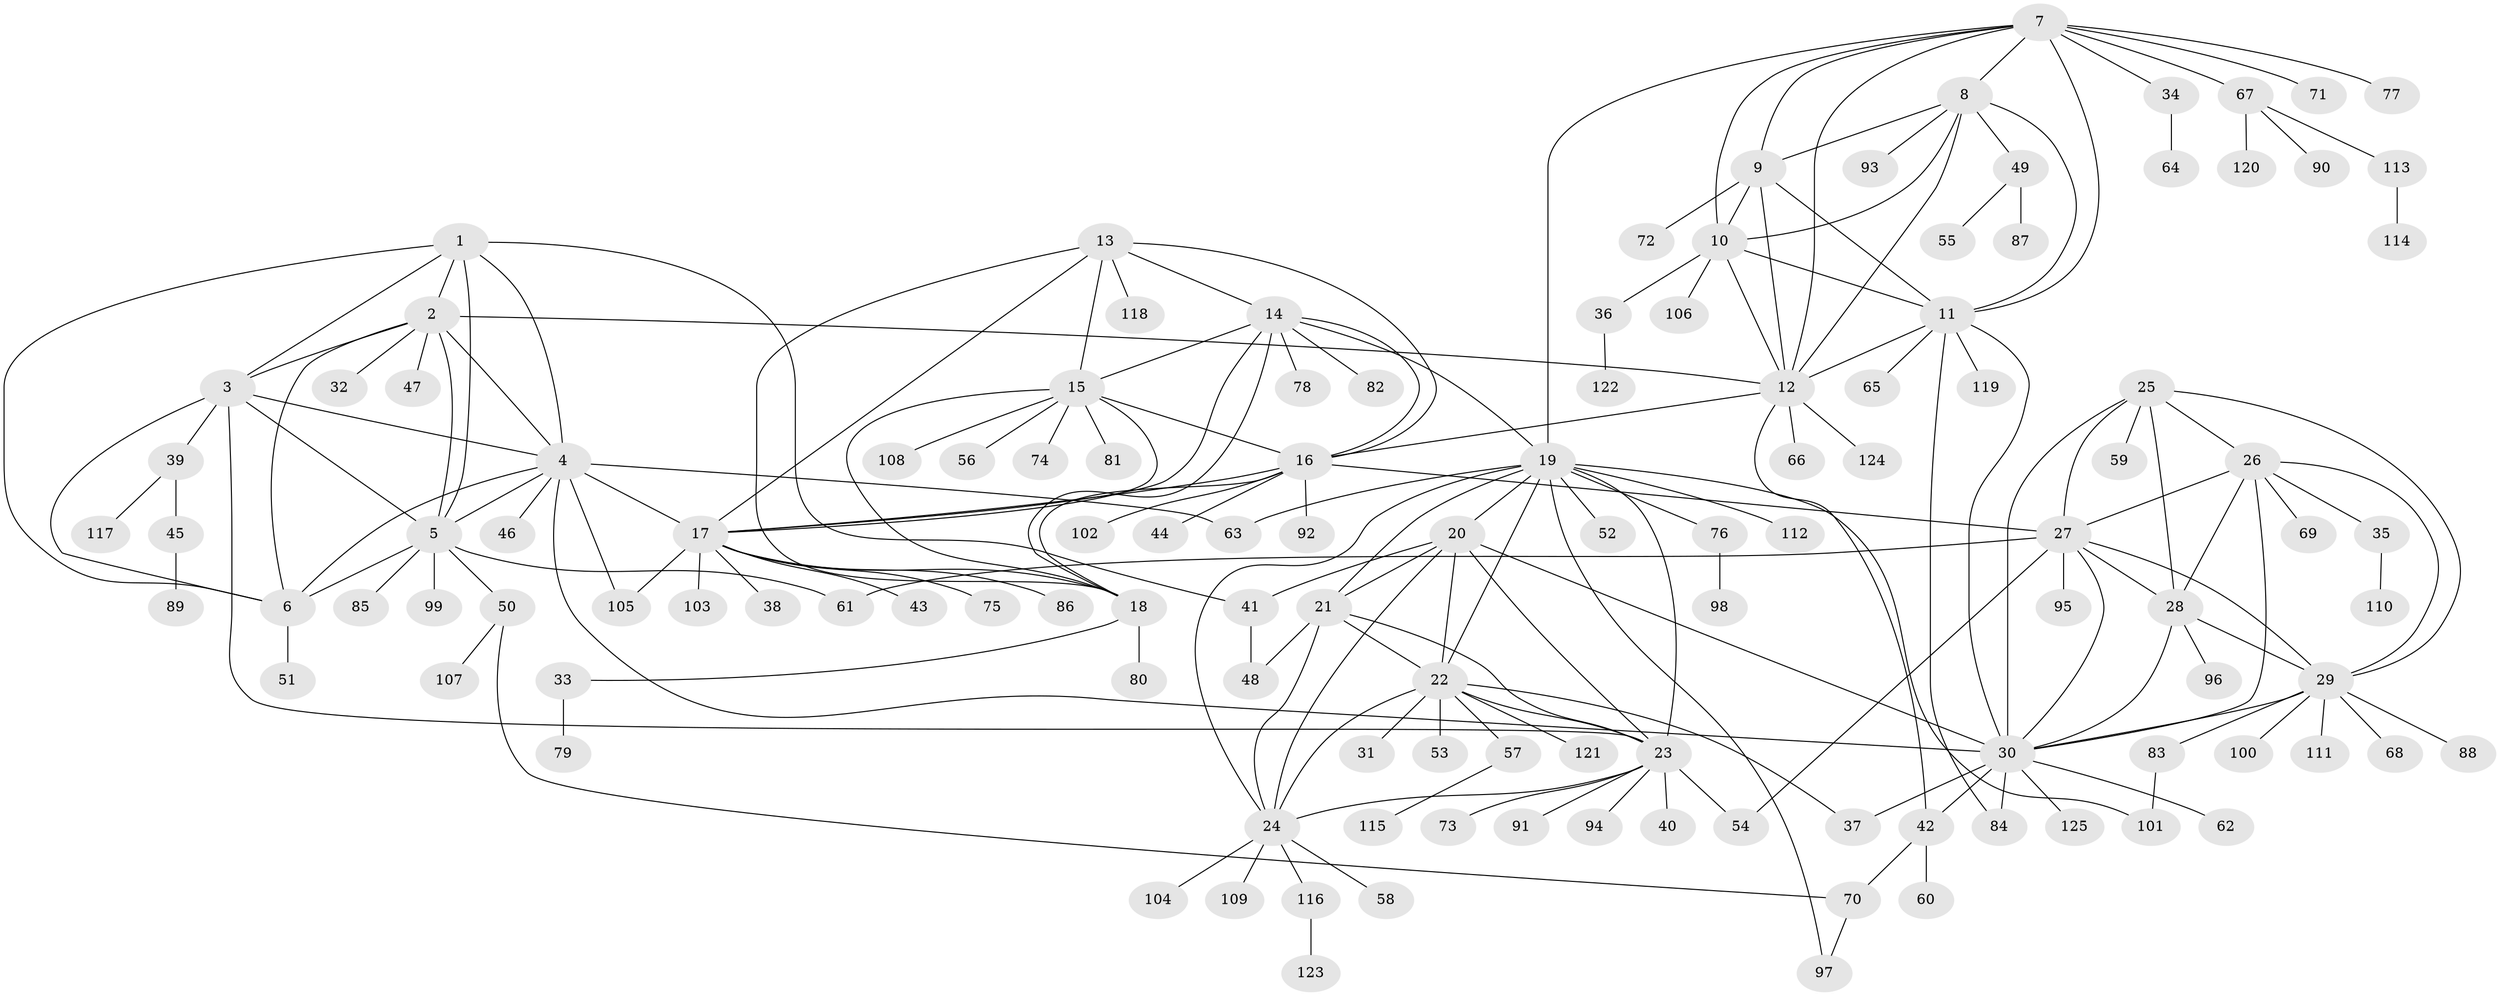 // coarse degree distribution, {5: 0.047619047619047616, 4: 0.06349206349206349, 6: 0.07936507936507936, 7: 0.06349206349206349, 9: 0.07936507936507936, 1: 0.5079365079365079, 8: 0.015873015873015872, 2: 0.12698412698412698, 10: 0.015873015873015872}
// Generated by graph-tools (version 1.1) at 2025/37/03/04/25 23:37:42]
// undirected, 125 vertices, 192 edges
graph export_dot {
  node [color=gray90,style=filled];
  1;
  2;
  3;
  4;
  5;
  6;
  7;
  8;
  9;
  10;
  11;
  12;
  13;
  14;
  15;
  16;
  17;
  18;
  19;
  20;
  21;
  22;
  23;
  24;
  25;
  26;
  27;
  28;
  29;
  30;
  31;
  32;
  33;
  34;
  35;
  36;
  37;
  38;
  39;
  40;
  41;
  42;
  43;
  44;
  45;
  46;
  47;
  48;
  49;
  50;
  51;
  52;
  53;
  54;
  55;
  56;
  57;
  58;
  59;
  60;
  61;
  62;
  63;
  64;
  65;
  66;
  67;
  68;
  69;
  70;
  71;
  72;
  73;
  74;
  75;
  76;
  77;
  78;
  79;
  80;
  81;
  82;
  83;
  84;
  85;
  86;
  87;
  88;
  89;
  90;
  91;
  92;
  93;
  94;
  95;
  96;
  97;
  98;
  99;
  100;
  101;
  102;
  103;
  104;
  105;
  106;
  107;
  108;
  109;
  110;
  111;
  112;
  113;
  114;
  115;
  116;
  117;
  118;
  119;
  120;
  121;
  122;
  123;
  124;
  125;
  1 -- 2;
  1 -- 3;
  1 -- 4;
  1 -- 5;
  1 -- 6;
  1 -- 41;
  2 -- 3;
  2 -- 4;
  2 -- 5;
  2 -- 6;
  2 -- 12;
  2 -- 32;
  2 -- 47;
  3 -- 4;
  3 -- 5;
  3 -- 6;
  3 -- 23;
  3 -- 39;
  4 -- 5;
  4 -- 6;
  4 -- 17;
  4 -- 30;
  4 -- 46;
  4 -- 63;
  4 -- 105;
  5 -- 6;
  5 -- 50;
  5 -- 61;
  5 -- 85;
  5 -- 99;
  6 -- 51;
  7 -- 8;
  7 -- 9;
  7 -- 10;
  7 -- 11;
  7 -- 12;
  7 -- 19;
  7 -- 34;
  7 -- 67;
  7 -- 71;
  7 -- 77;
  8 -- 9;
  8 -- 10;
  8 -- 11;
  8 -- 12;
  8 -- 49;
  8 -- 93;
  9 -- 10;
  9 -- 11;
  9 -- 12;
  9 -- 72;
  10 -- 11;
  10 -- 12;
  10 -- 36;
  10 -- 106;
  11 -- 12;
  11 -- 30;
  11 -- 65;
  11 -- 84;
  11 -- 119;
  12 -- 16;
  12 -- 42;
  12 -- 66;
  12 -- 124;
  13 -- 14;
  13 -- 15;
  13 -- 16;
  13 -- 17;
  13 -- 18;
  13 -- 118;
  14 -- 15;
  14 -- 16;
  14 -- 17;
  14 -- 18;
  14 -- 19;
  14 -- 78;
  14 -- 82;
  15 -- 16;
  15 -- 17;
  15 -- 18;
  15 -- 56;
  15 -- 74;
  15 -- 81;
  15 -- 108;
  16 -- 17;
  16 -- 18;
  16 -- 27;
  16 -- 44;
  16 -- 92;
  16 -- 102;
  17 -- 18;
  17 -- 38;
  17 -- 43;
  17 -- 75;
  17 -- 86;
  17 -- 103;
  17 -- 105;
  18 -- 33;
  18 -- 80;
  19 -- 20;
  19 -- 21;
  19 -- 22;
  19 -- 23;
  19 -- 24;
  19 -- 52;
  19 -- 63;
  19 -- 76;
  19 -- 97;
  19 -- 101;
  19 -- 112;
  20 -- 21;
  20 -- 22;
  20 -- 23;
  20 -- 24;
  20 -- 30;
  20 -- 41;
  21 -- 22;
  21 -- 23;
  21 -- 24;
  21 -- 48;
  22 -- 23;
  22 -- 24;
  22 -- 31;
  22 -- 37;
  22 -- 53;
  22 -- 57;
  22 -- 121;
  23 -- 24;
  23 -- 40;
  23 -- 54;
  23 -- 73;
  23 -- 91;
  23 -- 94;
  24 -- 58;
  24 -- 104;
  24 -- 109;
  24 -- 116;
  25 -- 26;
  25 -- 27;
  25 -- 28;
  25 -- 29;
  25 -- 30;
  25 -- 59;
  26 -- 27;
  26 -- 28;
  26 -- 29;
  26 -- 30;
  26 -- 35;
  26 -- 69;
  27 -- 28;
  27 -- 29;
  27 -- 30;
  27 -- 54;
  27 -- 61;
  27 -- 95;
  28 -- 29;
  28 -- 30;
  28 -- 96;
  29 -- 30;
  29 -- 68;
  29 -- 83;
  29 -- 88;
  29 -- 100;
  29 -- 111;
  30 -- 37;
  30 -- 42;
  30 -- 62;
  30 -- 84;
  30 -- 125;
  33 -- 79;
  34 -- 64;
  35 -- 110;
  36 -- 122;
  39 -- 45;
  39 -- 117;
  41 -- 48;
  42 -- 60;
  42 -- 70;
  45 -- 89;
  49 -- 55;
  49 -- 87;
  50 -- 70;
  50 -- 107;
  57 -- 115;
  67 -- 90;
  67 -- 113;
  67 -- 120;
  70 -- 97;
  76 -- 98;
  83 -- 101;
  113 -- 114;
  116 -- 123;
}
